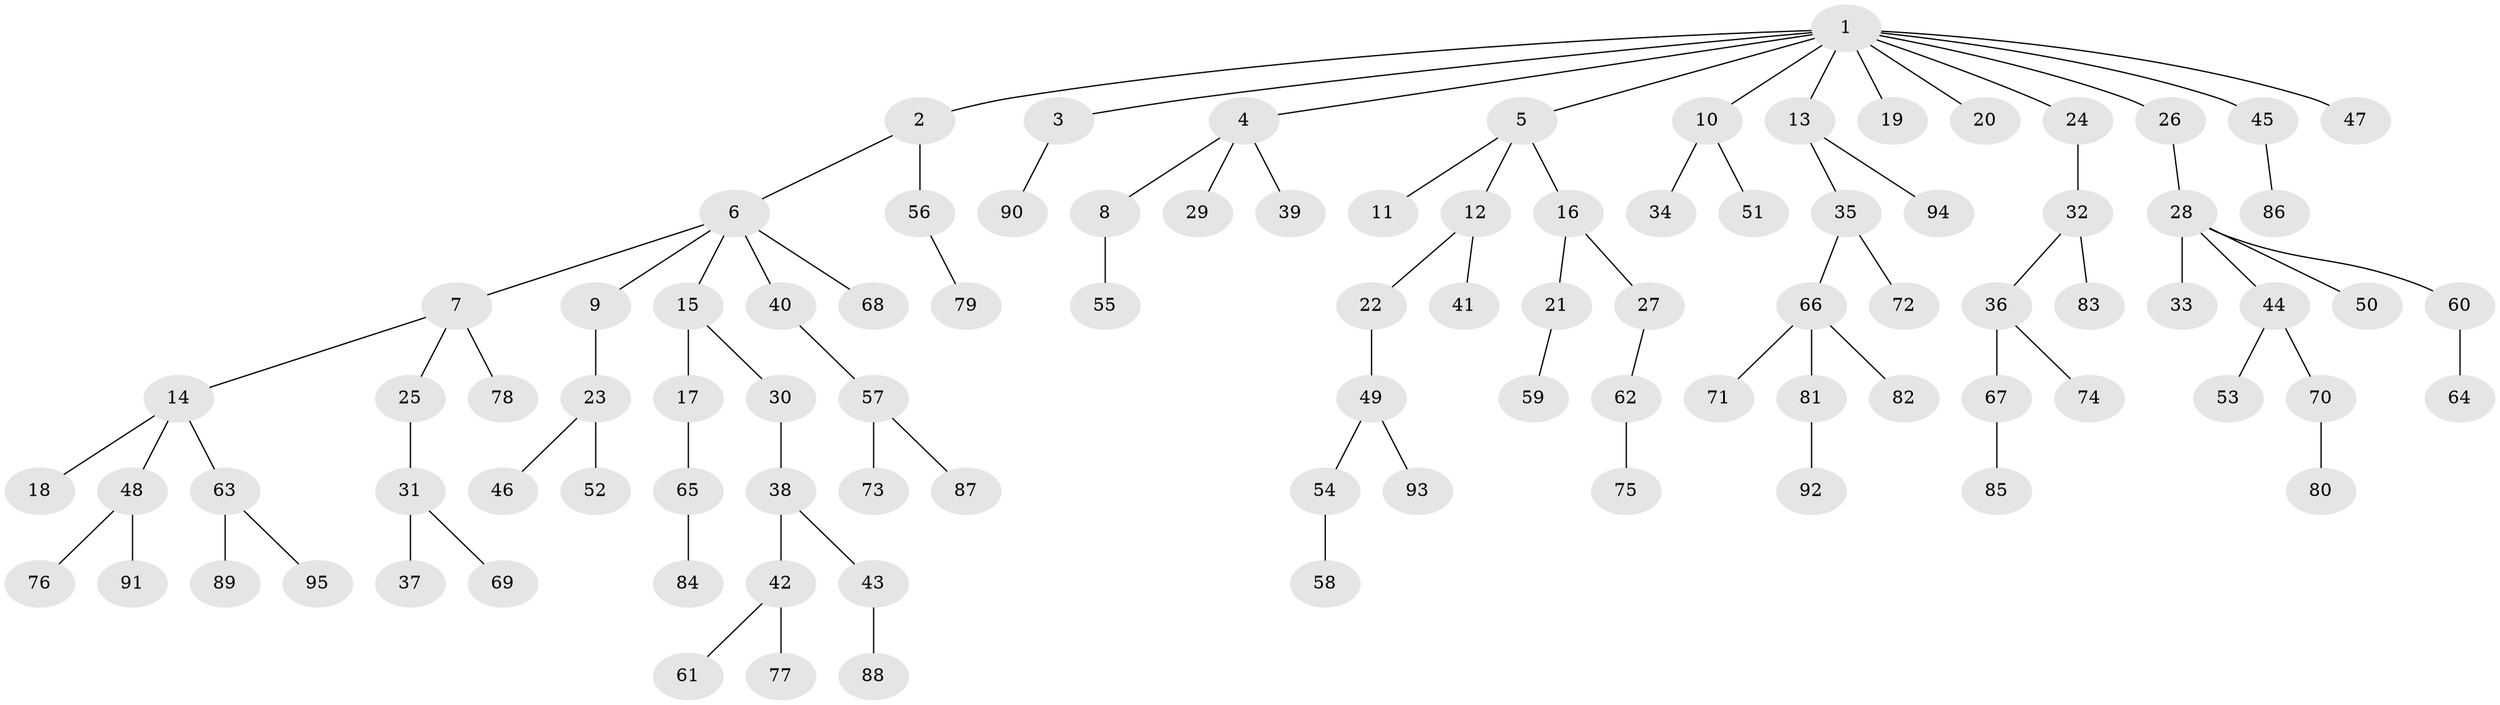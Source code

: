 // Generated by graph-tools (version 1.1) at 2025/53/03/09/25 04:53:27]
// undirected, 95 vertices, 94 edges
graph export_dot {
graph [start="1"]
  node [color=gray90,style=filled];
  1;
  2;
  3;
  4;
  5;
  6;
  7;
  8;
  9;
  10;
  11;
  12;
  13;
  14;
  15;
  16;
  17;
  18;
  19;
  20;
  21;
  22;
  23;
  24;
  25;
  26;
  27;
  28;
  29;
  30;
  31;
  32;
  33;
  34;
  35;
  36;
  37;
  38;
  39;
  40;
  41;
  42;
  43;
  44;
  45;
  46;
  47;
  48;
  49;
  50;
  51;
  52;
  53;
  54;
  55;
  56;
  57;
  58;
  59;
  60;
  61;
  62;
  63;
  64;
  65;
  66;
  67;
  68;
  69;
  70;
  71;
  72;
  73;
  74;
  75;
  76;
  77;
  78;
  79;
  80;
  81;
  82;
  83;
  84;
  85;
  86;
  87;
  88;
  89;
  90;
  91;
  92;
  93;
  94;
  95;
  1 -- 2;
  1 -- 3;
  1 -- 4;
  1 -- 5;
  1 -- 10;
  1 -- 13;
  1 -- 19;
  1 -- 20;
  1 -- 24;
  1 -- 26;
  1 -- 45;
  1 -- 47;
  2 -- 6;
  2 -- 56;
  3 -- 90;
  4 -- 8;
  4 -- 29;
  4 -- 39;
  5 -- 11;
  5 -- 12;
  5 -- 16;
  6 -- 7;
  6 -- 9;
  6 -- 15;
  6 -- 40;
  6 -- 68;
  7 -- 14;
  7 -- 25;
  7 -- 78;
  8 -- 55;
  9 -- 23;
  10 -- 34;
  10 -- 51;
  12 -- 22;
  12 -- 41;
  13 -- 35;
  13 -- 94;
  14 -- 18;
  14 -- 48;
  14 -- 63;
  15 -- 17;
  15 -- 30;
  16 -- 21;
  16 -- 27;
  17 -- 65;
  21 -- 59;
  22 -- 49;
  23 -- 46;
  23 -- 52;
  24 -- 32;
  25 -- 31;
  26 -- 28;
  27 -- 62;
  28 -- 33;
  28 -- 44;
  28 -- 50;
  28 -- 60;
  30 -- 38;
  31 -- 37;
  31 -- 69;
  32 -- 36;
  32 -- 83;
  35 -- 66;
  35 -- 72;
  36 -- 67;
  36 -- 74;
  38 -- 42;
  38 -- 43;
  40 -- 57;
  42 -- 61;
  42 -- 77;
  43 -- 88;
  44 -- 53;
  44 -- 70;
  45 -- 86;
  48 -- 76;
  48 -- 91;
  49 -- 54;
  49 -- 93;
  54 -- 58;
  56 -- 79;
  57 -- 73;
  57 -- 87;
  60 -- 64;
  62 -- 75;
  63 -- 89;
  63 -- 95;
  65 -- 84;
  66 -- 71;
  66 -- 81;
  66 -- 82;
  67 -- 85;
  70 -- 80;
  81 -- 92;
}
